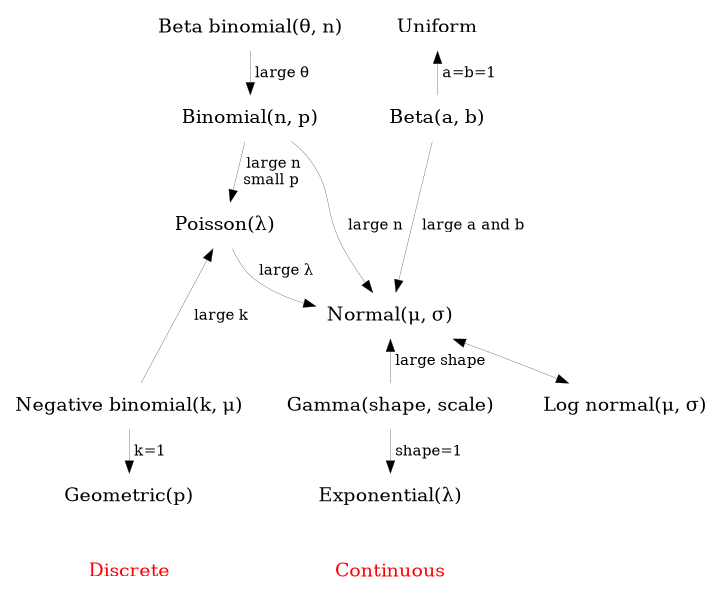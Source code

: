                     /* disc-cont.dot, 12 Oct 15 */

digraph G {

   rankdir = TB;
   ranksep = 0.3;
   arrowsize=0.3;
   size = "6.0,4.0";
   edge [fontsize = 12, penwidth=0.2];
   node [color = white, shape = plaintext, fontsize = 15];

   {
   Beta_binomial -> Binomial[label=< large &theta;>] ;

   Binomial -> Poisson[label=" large n\nsmall p"] ;

   edge [ dir=back]
   Poisson -> Negative_binomial[label=" large k"] ;

   edge [ dir=forward]
   Negative_binomial -> Geometric[label=" k=1"] ;

   edge [color=white];
   Geometric -> Discrete ;
   }

   {
   edge [ dir=back]
   Uniform -> Beta[label=" a=b=1"] ;

   edge [ dir=forward]
   Beta -> Normal[label=" large a and b"] ;

   edge [ dir=back]
   Normal -> Gamma[label=" large shape"];

   edge [ dir=forward]
   Gamma -> Exponential[label=" shape=1"] ;

   edge [color=white];
   Exponential -> Continuous ;
   }

/*   nodesep=0.05;
   minlen=0.2;
*/

   node [shape=box];
   edge[dir=forward];


   {
	Beta_binomial ; Uniform;

	Beta_binomial[label=<Beta binomial(&theta;, n)>];
	Uniform[label="Uniform"];
   }

   {rank = same;
	Binomial ; Beta;
	Binomial[label="Binomial(n, p)"];
	Beta[label="Beta(a, b)"];
   }

   {
	Poisson ; Normal;

	Poisson[label=<Poisson(&lambda;)>];
	Normal[label=<Normal(&mu;, &sigma;)>];
   }

   {rank = same;
	Negative_binomial ; Gamma;

	Negative_binomial[label=<Negative binomial(k, &mu;)>];
	Gamma[label="Gamma(shape, scale)"];
   }

   {rank = same;
	Geometric ; Exponential;
	Geometric[label="Geometric(p)"];
	Exponential[label=<Exponential(&lambda;)>];
   }

   {rank = same;
	Discrete[fontcolor="red"] ; Continuous[fontcolor="red"];
   }

   Binomial -> Normal[label=" large n"];
   Poisson -> Normal[label=< large &lambda;>];

   edge [ dir=both]
   Normal -> Log_normal;
   Log_normal[label=< Log normal(&mu;, &sigma;)>];
}



